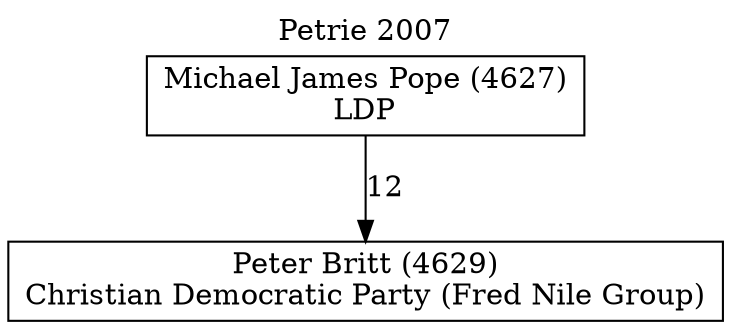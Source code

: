 // House preference flow
digraph "Peter Britt (4629)_Petrie_2007" {
	graph [label="Petrie 2007" labelloc=t mclimit=10]
	node [shape=box]
	"Peter Britt (4629)" [label="Peter Britt (4629)
Christian Democratic Party (Fred Nile Group)"]
	"Michael James Pope (4627)" [label="Michael James Pope (4627)
LDP"]
	"Michael James Pope (4627)" -> "Peter Britt (4629)" [label=12]
}
